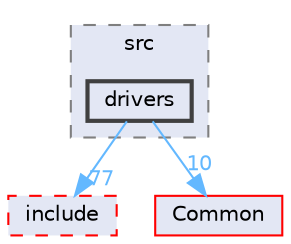 digraph "SU2_CFD/src/drivers"
{
 // LATEX_PDF_SIZE
  bgcolor="transparent";
  edge [fontname=Helvetica,fontsize=10,labelfontname=Helvetica,labelfontsize=10];
  node [fontname=Helvetica,fontsize=10,shape=box,height=0.2,width=0.4];
  compound=true
  subgraph clusterdir_74ad77d76f42ded9212b1c5616a2ad50 {
    graph [ bgcolor="#e3e7f4", pencolor="grey50", label="src", fontname=Helvetica,fontsize=10 style="filled,dashed", URL="dir_74ad77d76f42ded9212b1c5616a2ad50.html",tooltip=""]
  dir_b0182a5812ea3fac6fff80697a988eec [label="drivers", fillcolor="#e3e7f4", color="grey25", style="filled,bold", URL="dir_b0182a5812ea3fac6fff80697a988eec.html",tooltip=""];
  }
  dir_3b735dd5547717c34264cbbbba892a8a [label="include", fillcolor="#e3e7f4", color="red", style="filled,dashed", URL="dir_3b735dd5547717c34264cbbbba892a8a.html",tooltip=""];
  dir_4ab6b4cc6a7edbff49100e9123df213f [label="Common", fillcolor="#e3e7f4", color="red", style="filled", URL="dir_4ab6b4cc6a7edbff49100e9123df213f.html",tooltip=""];
  dir_b0182a5812ea3fac6fff80697a988eec->dir_3b735dd5547717c34264cbbbba892a8a [headlabel="77", labeldistance=1.5 headhref="dir_000021_000047.html" href="dir_000021_000047.html" color="steelblue1" fontcolor="steelblue1"];
  dir_b0182a5812ea3fac6fff80697a988eec->dir_4ab6b4cc6a7edbff49100e9123df213f [headlabel="10", labeldistance=1.5 headhref="dir_000021_000008.html" href="dir_000021_000008.html" color="steelblue1" fontcolor="steelblue1"];
}
